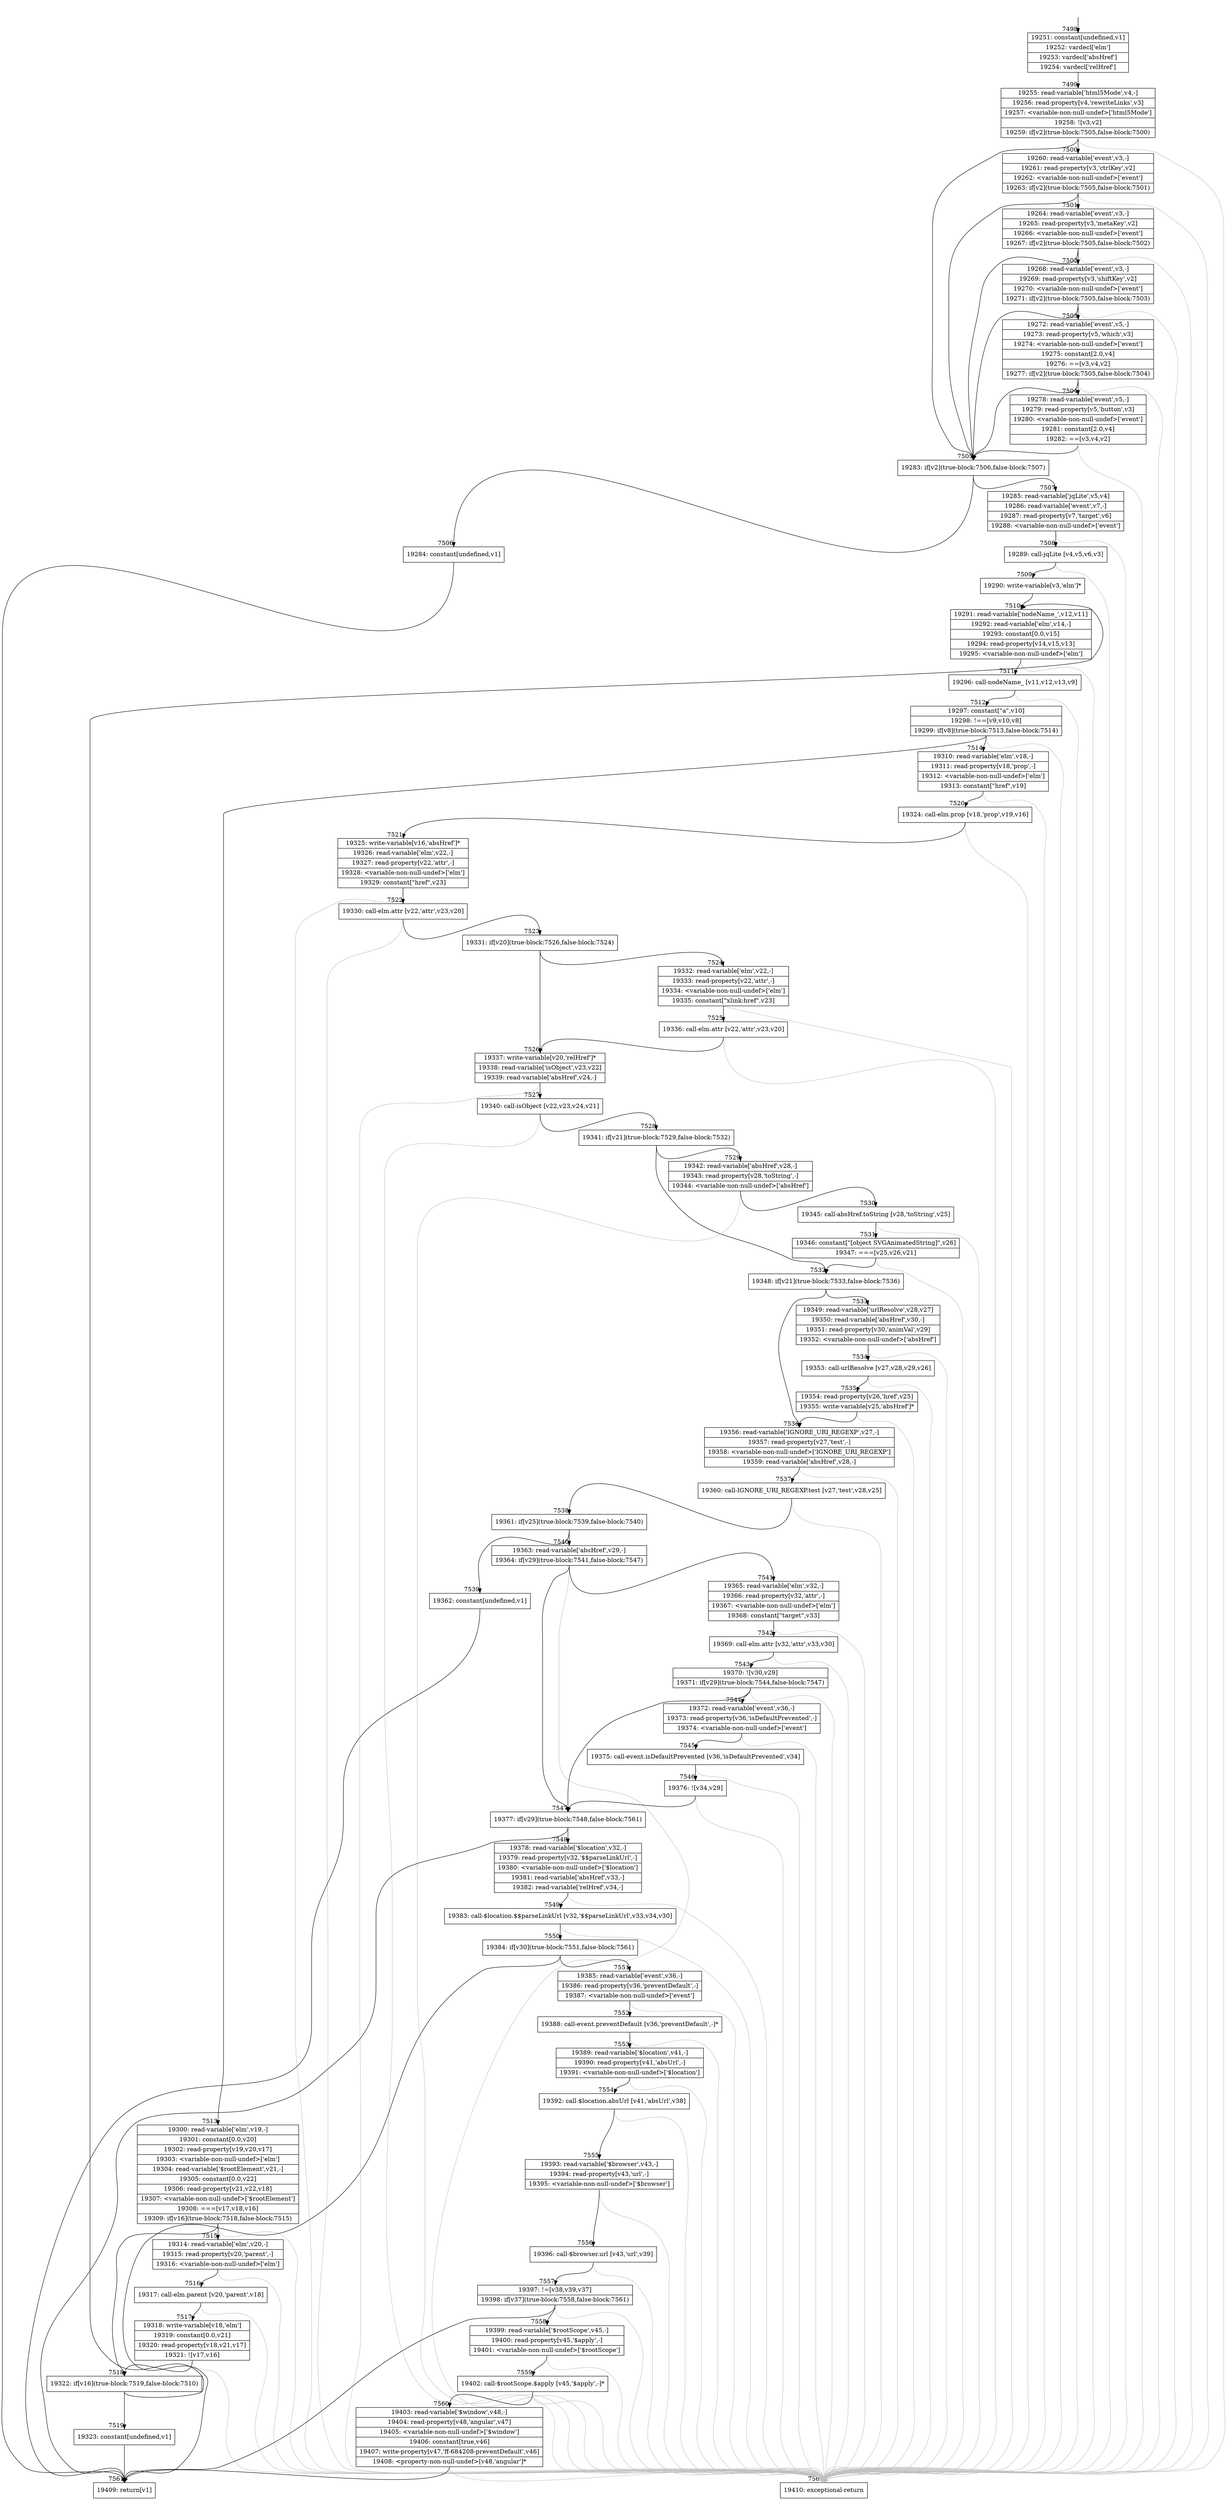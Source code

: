 digraph {
rankdir="TD"
BB_entry564[shape=none,label=""];
BB_entry564 -> BB7498 [tailport=s, headport=n, headlabel="    7498"]
BB7498 [shape=record label="{19251: constant[undefined,v1]|19252: vardecl['elm']|19253: vardecl['absHref']|19254: vardecl['relHref']}" ] 
BB7498 -> BB7499 [tailport=s, headport=n, headlabel="      7499"]
BB7499 [shape=record label="{19255: read-variable['html5Mode',v4,-]|19256: read-property[v4,'rewriteLinks',v3]|19257: \<variable-non-null-undef\>['html5Mode']|19258: ![v3,v2]|19259: if[v2](true-block:7505,false-block:7500)}" ] 
BB7499 -> BB7505 [tailport=s, headport=n, headlabel="      7505"]
BB7499 -> BB7500 [tailport=s, headport=n, headlabel="      7500"]
BB7499 -> BB7562 [tailport=s, headport=n, color=gray, headlabel="      7562"]
BB7500 [shape=record label="{19260: read-variable['event',v3,-]|19261: read-property[v3,'ctrlKey',v2]|19262: \<variable-non-null-undef\>['event']|19263: if[v2](true-block:7505,false-block:7501)}" ] 
BB7500 -> BB7505 [tailport=s, headport=n]
BB7500 -> BB7501 [tailport=s, headport=n, headlabel="      7501"]
BB7500 -> BB7562 [tailport=s, headport=n, color=gray]
BB7501 [shape=record label="{19264: read-variable['event',v3,-]|19265: read-property[v3,'metaKey',v2]|19266: \<variable-non-null-undef\>['event']|19267: if[v2](true-block:7505,false-block:7502)}" ] 
BB7501 -> BB7505 [tailport=s, headport=n]
BB7501 -> BB7502 [tailport=s, headport=n, headlabel="      7502"]
BB7501 -> BB7562 [tailport=s, headport=n, color=gray]
BB7502 [shape=record label="{19268: read-variable['event',v3,-]|19269: read-property[v3,'shiftKey',v2]|19270: \<variable-non-null-undef\>['event']|19271: if[v2](true-block:7505,false-block:7503)}" ] 
BB7502 -> BB7505 [tailport=s, headport=n]
BB7502 -> BB7503 [tailport=s, headport=n, headlabel="      7503"]
BB7502 -> BB7562 [tailport=s, headport=n, color=gray]
BB7503 [shape=record label="{19272: read-variable['event',v5,-]|19273: read-property[v5,'which',v3]|19274: \<variable-non-null-undef\>['event']|19275: constant[2.0,v4]|19276: ==[v3,v4,v2]|19277: if[v2](true-block:7505,false-block:7504)}" ] 
BB7503 -> BB7505 [tailport=s, headport=n]
BB7503 -> BB7504 [tailport=s, headport=n, headlabel="      7504"]
BB7503 -> BB7562 [tailport=s, headport=n, color=gray]
BB7504 [shape=record label="{19278: read-variable['event',v5,-]|19279: read-property[v5,'button',v3]|19280: \<variable-non-null-undef\>['event']|19281: constant[2.0,v4]|19282: ==[v3,v4,v2]}" ] 
BB7504 -> BB7505 [tailport=s, headport=n]
BB7504 -> BB7562 [tailport=s, headport=n, color=gray]
BB7505 [shape=record label="{19283: if[v2](true-block:7506,false-block:7507)}" ] 
BB7505 -> BB7506 [tailport=s, headport=n, headlabel="      7506"]
BB7505 -> BB7507 [tailport=s, headport=n, headlabel="      7507"]
BB7506 [shape=record label="{19284: constant[undefined,v1]}" ] 
BB7506 -> BB7561 [tailport=s, headport=n, headlabel="      7561"]
BB7507 [shape=record label="{19285: read-variable['jqLite',v5,v4]|19286: read-variable['event',v7,-]|19287: read-property[v7,'target',v6]|19288: \<variable-non-null-undef\>['event']}" ] 
BB7507 -> BB7508 [tailport=s, headport=n, headlabel="      7508"]
BB7507 -> BB7562 [tailport=s, headport=n, color=gray]
BB7508 [shape=record label="{19289: call-jqLite [v4,v5,v6,v3]}" ] 
BB7508 -> BB7509 [tailport=s, headport=n, headlabel="      7509"]
BB7508 -> BB7562 [tailport=s, headport=n, color=gray]
BB7509 [shape=record label="{19290: write-variable[v3,'elm']*}" ] 
BB7509 -> BB7510 [tailport=s, headport=n, headlabel="      7510"]
BB7510 [shape=record label="{19291: read-variable['nodeName_',v12,v11]|19292: read-variable['elm',v14,-]|19293: constant[0.0,v15]|19294: read-property[v14,v15,v13]|19295: \<variable-non-null-undef\>['elm']}" ] 
BB7510 -> BB7511 [tailport=s, headport=n, headlabel="      7511"]
BB7510 -> BB7562 [tailport=s, headport=n, color=gray]
BB7511 [shape=record label="{19296: call-nodeName_ [v11,v12,v13,v9]}" ] 
BB7511 -> BB7512 [tailport=s, headport=n, headlabel="      7512"]
BB7511 -> BB7562 [tailport=s, headport=n, color=gray]
BB7512 [shape=record label="{19297: constant[\"a\",v10]|19298: !==[v9,v10,v8]|19299: if[v8](true-block:7513,false-block:7514)}" ] 
BB7512 -> BB7513 [tailport=s, headport=n, headlabel="      7513"]
BB7512 -> BB7514 [tailport=s, headport=n, headlabel="      7514"]
BB7512 -> BB7562 [tailport=s, headport=n, color=gray]
BB7513 [shape=record label="{19300: read-variable['elm',v19,-]|19301: constant[0.0,v20]|19302: read-property[v19,v20,v17]|19303: \<variable-non-null-undef\>['elm']|19304: read-variable['$rootElement',v21,-]|19305: constant[0.0,v22]|19306: read-property[v21,v22,v18]|19307: \<variable-non-null-undef\>['$rootElement']|19308: ===[v17,v18,v16]|19309: if[v16](true-block:7518,false-block:7515)}" ] 
BB7513 -> BB7518 [tailport=s, headport=n, headlabel="      7518"]
BB7513 -> BB7515 [tailport=s, headport=n, headlabel="      7515"]
BB7513 -> BB7562 [tailport=s, headport=n, color=gray]
BB7514 [shape=record label="{19310: read-variable['elm',v18,-]|19311: read-property[v18,'prop',-]|19312: \<variable-non-null-undef\>['elm']|19313: constant[\"href\",v19]}" ] 
BB7514 -> BB7520 [tailport=s, headport=n, headlabel="      7520"]
BB7514 -> BB7562 [tailport=s, headport=n, color=gray]
BB7515 [shape=record label="{19314: read-variable['elm',v20,-]|19315: read-property[v20,'parent',-]|19316: \<variable-non-null-undef\>['elm']}" ] 
BB7515 -> BB7516 [tailport=s, headport=n, headlabel="      7516"]
BB7515 -> BB7562 [tailport=s, headport=n, color=gray]
BB7516 [shape=record label="{19317: call-elm.parent [v20,'parent',v18]}" ] 
BB7516 -> BB7517 [tailport=s, headport=n, headlabel="      7517"]
BB7516 -> BB7562 [tailport=s, headport=n, color=gray]
BB7517 [shape=record label="{19318: write-variable[v18,'elm']|19319: constant[0.0,v21]|19320: read-property[v18,v21,v17]|19321: ![v17,v16]}" ] 
BB7517 -> BB7518 [tailport=s, headport=n]
BB7517 -> BB7562 [tailport=s, headport=n, color=gray]
BB7518 [shape=record label="{19322: if[v16](true-block:7519,false-block:7510)}" ] 
BB7518 -> BB7519 [tailport=s, headport=n, headlabel="      7519"]
BB7518 -> BB7510 [tailport=s, headport=n]
BB7519 [shape=record label="{19323: constant[undefined,v1]}" ] 
BB7519 -> BB7561 [tailport=s, headport=n]
BB7520 [shape=record label="{19324: call-elm.prop [v18,'prop',v19,v16]}" ] 
BB7520 -> BB7521 [tailport=s, headport=n, headlabel="      7521"]
BB7520 -> BB7562 [tailport=s, headport=n, color=gray]
BB7521 [shape=record label="{19325: write-variable[v16,'absHref']*|19326: read-variable['elm',v22,-]|19327: read-property[v22,'attr',-]|19328: \<variable-non-null-undef\>['elm']|19329: constant[\"href\",v23]}" ] 
BB7521 -> BB7522 [tailport=s, headport=n, headlabel="      7522"]
BB7521 -> BB7562 [tailport=s, headport=n, color=gray]
BB7522 [shape=record label="{19330: call-elm.attr [v22,'attr',v23,v20]}" ] 
BB7522 -> BB7523 [tailport=s, headport=n, headlabel="      7523"]
BB7522 -> BB7562 [tailport=s, headport=n, color=gray]
BB7523 [shape=record label="{19331: if[v20](true-block:7526,false-block:7524)}" ] 
BB7523 -> BB7526 [tailport=s, headport=n, headlabel="      7526"]
BB7523 -> BB7524 [tailport=s, headport=n, headlabel="      7524"]
BB7524 [shape=record label="{19332: read-variable['elm',v22,-]|19333: read-property[v22,'attr',-]|19334: \<variable-non-null-undef\>['elm']|19335: constant[\"xlink:href\",v23]}" ] 
BB7524 -> BB7525 [tailport=s, headport=n, headlabel="      7525"]
BB7524 -> BB7562 [tailport=s, headport=n, color=gray]
BB7525 [shape=record label="{19336: call-elm.attr [v22,'attr',v23,v20]}" ] 
BB7525 -> BB7526 [tailport=s, headport=n]
BB7525 -> BB7562 [tailport=s, headport=n, color=gray]
BB7526 [shape=record label="{19337: write-variable[v20,'relHref']*|19338: read-variable['isObject',v23,v22]|19339: read-variable['absHref',v24,-]}" ] 
BB7526 -> BB7527 [tailport=s, headport=n, headlabel="      7527"]
BB7526 -> BB7562 [tailport=s, headport=n, color=gray]
BB7527 [shape=record label="{19340: call-isObject [v22,v23,v24,v21]}" ] 
BB7527 -> BB7528 [tailport=s, headport=n, headlabel="      7528"]
BB7527 -> BB7562 [tailport=s, headport=n, color=gray]
BB7528 [shape=record label="{19341: if[v21](true-block:7529,false-block:7532)}" ] 
BB7528 -> BB7532 [tailport=s, headport=n, headlabel="      7532"]
BB7528 -> BB7529 [tailport=s, headport=n, headlabel="      7529"]
BB7529 [shape=record label="{19342: read-variable['absHref',v28,-]|19343: read-property[v28,'toString',-]|19344: \<variable-non-null-undef\>['absHref']}" ] 
BB7529 -> BB7530 [tailport=s, headport=n, headlabel="      7530"]
BB7529 -> BB7562 [tailport=s, headport=n, color=gray]
BB7530 [shape=record label="{19345: call-absHref.toString [v28,'toString',v25]}" ] 
BB7530 -> BB7531 [tailport=s, headport=n, headlabel="      7531"]
BB7530 -> BB7562 [tailport=s, headport=n, color=gray]
BB7531 [shape=record label="{19346: constant[\"[object SVGAnimatedString]\",v26]|19347: ===[v25,v26,v21]}" ] 
BB7531 -> BB7532 [tailport=s, headport=n]
BB7531 -> BB7562 [tailport=s, headport=n, color=gray]
BB7532 [shape=record label="{19348: if[v21](true-block:7533,false-block:7536)}" ] 
BB7532 -> BB7533 [tailport=s, headport=n, headlabel="      7533"]
BB7532 -> BB7536 [tailport=s, headport=n, headlabel="      7536"]
BB7533 [shape=record label="{19349: read-variable['urlResolve',v28,v27]|19350: read-variable['absHref',v30,-]|19351: read-property[v30,'animVal',v29]|19352: \<variable-non-null-undef\>['absHref']}" ] 
BB7533 -> BB7534 [tailport=s, headport=n, headlabel="      7534"]
BB7533 -> BB7562 [tailport=s, headport=n, color=gray]
BB7534 [shape=record label="{19353: call-urlResolve [v27,v28,v29,v26]}" ] 
BB7534 -> BB7535 [tailport=s, headport=n, headlabel="      7535"]
BB7534 -> BB7562 [tailport=s, headport=n, color=gray]
BB7535 [shape=record label="{19354: read-property[v26,'href',v25]|19355: write-variable[v25,'absHref']*}" ] 
BB7535 -> BB7536 [tailport=s, headport=n]
BB7535 -> BB7562 [tailport=s, headport=n, color=gray]
BB7536 [shape=record label="{19356: read-variable['IGNORE_URI_REGEXP',v27,-]|19357: read-property[v27,'test',-]|19358: \<variable-non-null-undef\>['IGNORE_URI_REGEXP']|19359: read-variable['absHref',v28,-]}" ] 
BB7536 -> BB7537 [tailport=s, headport=n, headlabel="      7537"]
BB7536 -> BB7562 [tailport=s, headport=n, color=gray]
BB7537 [shape=record label="{19360: call-IGNORE_URI_REGEXP.test [v27,'test',v28,v25]}" ] 
BB7537 -> BB7538 [tailport=s, headport=n, headlabel="      7538"]
BB7537 -> BB7562 [tailport=s, headport=n, color=gray]
BB7538 [shape=record label="{19361: if[v25](true-block:7539,false-block:7540)}" ] 
BB7538 -> BB7539 [tailport=s, headport=n, headlabel="      7539"]
BB7538 -> BB7540 [tailport=s, headport=n, headlabel="      7540"]
BB7539 [shape=record label="{19362: constant[undefined,v1]}" ] 
BB7539 -> BB7561 [tailport=s, headport=n]
BB7540 [shape=record label="{19363: read-variable['absHref',v29,-]|19364: if[v29](true-block:7541,false-block:7547)}" ] 
BB7540 -> BB7547 [tailport=s, headport=n, headlabel="      7547"]
BB7540 -> BB7541 [tailport=s, headport=n, headlabel="      7541"]
BB7540 -> BB7562 [tailport=s, headport=n, color=gray]
BB7541 [shape=record label="{19365: read-variable['elm',v32,-]|19366: read-property[v32,'attr',-]|19367: \<variable-non-null-undef\>['elm']|19368: constant[\"target\",v33]}" ] 
BB7541 -> BB7542 [tailport=s, headport=n, headlabel="      7542"]
BB7541 -> BB7562 [tailport=s, headport=n, color=gray]
BB7542 [shape=record label="{19369: call-elm.attr [v32,'attr',v33,v30]}" ] 
BB7542 -> BB7543 [tailport=s, headport=n, headlabel="      7543"]
BB7542 -> BB7562 [tailport=s, headport=n, color=gray]
BB7543 [shape=record label="{19370: ![v30,v29]|19371: if[v29](true-block:7544,false-block:7547)}" ] 
BB7543 -> BB7547 [tailport=s, headport=n]
BB7543 -> BB7544 [tailport=s, headport=n, headlabel="      7544"]
BB7543 -> BB7562 [tailport=s, headport=n, color=gray]
BB7544 [shape=record label="{19372: read-variable['event',v36,-]|19373: read-property[v36,'isDefaultPrevented',-]|19374: \<variable-non-null-undef\>['event']}" ] 
BB7544 -> BB7545 [tailport=s, headport=n, headlabel="      7545"]
BB7544 -> BB7562 [tailport=s, headport=n, color=gray]
BB7545 [shape=record label="{19375: call-event.isDefaultPrevented [v36,'isDefaultPrevented',v34]}" ] 
BB7545 -> BB7546 [tailport=s, headport=n, headlabel="      7546"]
BB7545 -> BB7562 [tailport=s, headport=n, color=gray]
BB7546 [shape=record label="{19376: ![v34,v29]}" ] 
BB7546 -> BB7547 [tailport=s, headport=n]
BB7546 -> BB7562 [tailport=s, headport=n, color=gray]
BB7547 [shape=record label="{19377: if[v29](true-block:7548,false-block:7561)}" ] 
BB7547 -> BB7548 [tailport=s, headport=n, headlabel="      7548"]
BB7547 -> BB7561 [tailport=s, headport=n]
BB7548 [shape=record label="{19378: read-variable['$location',v32,-]|19379: read-property[v32,'$$parseLinkUrl',-]|19380: \<variable-non-null-undef\>['$location']|19381: read-variable['absHref',v33,-]|19382: read-variable['relHref',v34,-]}" ] 
BB7548 -> BB7549 [tailport=s, headport=n, headlabel="      7549"]
BB7548 -> BB7562 [tailport=s, headport=n, color=gray]
BB7549 [shape=record label="{19383: call-$location.$$parseLinkUrl [v32,'$$parseLinkUrl',v33,v34,v30]}" ] 
BB7549 -> BB7550 [tailport=s, headport=n, headlabel="      7550"]
BB7549 -> BB7562 [tailport=s, headport=n, color=gray]
BB7550 [shape=record label="{19384: if[v30](true-block:7551,false-block:7561)}" ] 
BB7550 -> BB7551 [tailport=s, headport=n, headlabel="      7551"]
BB7550 -> BB7561 [tailport=s, headport=n]
BB7551 [shape=record label="{19385: read-variable['event',v36,-]|19386: read-property[v36,'preventDefault',-]|19387: \<variable-non-null-undef\>['event']}" ] 
BB7551 -> BB7552 [tailport=s, headport=n, headlabel="      7552"]
BB7551 -> BB7562 [tailport=s, headport=n, color=gray]
BB7552 [shape=record label="{19388: call-event.preventDefault [v36,'preventDefault',-]*}" ] 
BB7552 -> BB7553 [tailport=s, headport=n, headlabel="      7553"]
BB7552 -> BB7562 [tailport=s, headport=n, color=gray]
BB7553 [shape=record label="{19389: read-variable['$location',v41,-]|19390: read-property[v41,'absUrl',-]|19391: \<variable-non-null-undef\>['$location']}" ] 
BB7553 -> BB7554 [tailport=s, headport=n, headlabel="      7554"]
BB7553 -> BB7562 [tailport=s, headport=n, color=gray]
BB7554 [shape=record label="{19392: call-$location.absUrl [v41,'absUrl',v38]}" ] 
BB7554 -> BB7555 [tailport=s, headport=n, headlabel="      7555"]
BB7554 -> BB7562 [tailport=s, headport=n, color=gray]
BB7555 [shape=record label="{19393: read-variable['$browser',v43,-]|19394: read-property[v43,'url',-]|19395: \<variable-non-null-undef\>['$browser']}" ] 
BB7555 -> BB7556 [tailport=s, headport=n, headlabel="      7556"]
BB7555 -> BB7562 [tailport=s, headport=n, color=gray]
BB7556 [shape=record label="{19396: call-$browser.url [v43,'url',v39]}" ] 
BB7556 -> BB7557 [tailport=s, headport=n, headlabel="      7557"]
BB7556 -> BB7562 [tailport=s, headport=n, color=gray]
BB7557 [shape=record label="{19397: !=[v38,v39,v37]|19398: if[v37](true-block:7558,false-block:7561)}" ] 
BB7557 -> BB7558 [tailport=s, headport=n, headlabel="      7558"]
BB7557 -> BB7561 [tailport=s, headport=n]
BB7557 -> BB7562 [tailport=s, headport=n, color=gray]
BB7558 [shape=record label="{19399: read-variable['$rootScope',v45,-]|19400: read-property[v45,'$apply',-]|19401: \<variable-non-null-undef\>['$rootScope']}" ] 
BB7558 -> BB7559 [tailport=s, headport=n, headlabel="      7559"]
BB7558 -> BB7562 [tailport=s, headport=n, color=gray]
BB7559 [shape=record label="{19402: call-$rootScope.$apply [v45,'$apply',-]*}" ] 
BB7559 -> BB7560 [tailport=s, headport=n, headlabel="      7560"]
BB7559 -> BB7562 [tailport=s, headport=n, color=gray]
BB7560 [shape=record label="{19403: read-variable['$window',v48,-]|19404: read-property[v48,'angular',v47]|19405: \<variable-non-null-undef\>['$window']|19406: constant[true,v46]|19407: write-property[v47,'ff-684208-preventDefault',v46]|19408: \<property-non-null-undef\>[v48,'angular']*}" ] 
BB7560 -> BB7561 [tailport=s, headport=n]
BB7560 -> BB7562 [tailport=s, headport=n, color=gray]
BB7561 [shape=record label="{19409: return[v1]}" ] 
BB7562 [shape=record label="{19410: exceptional-return}" ] 
//#$~ 12090
}
